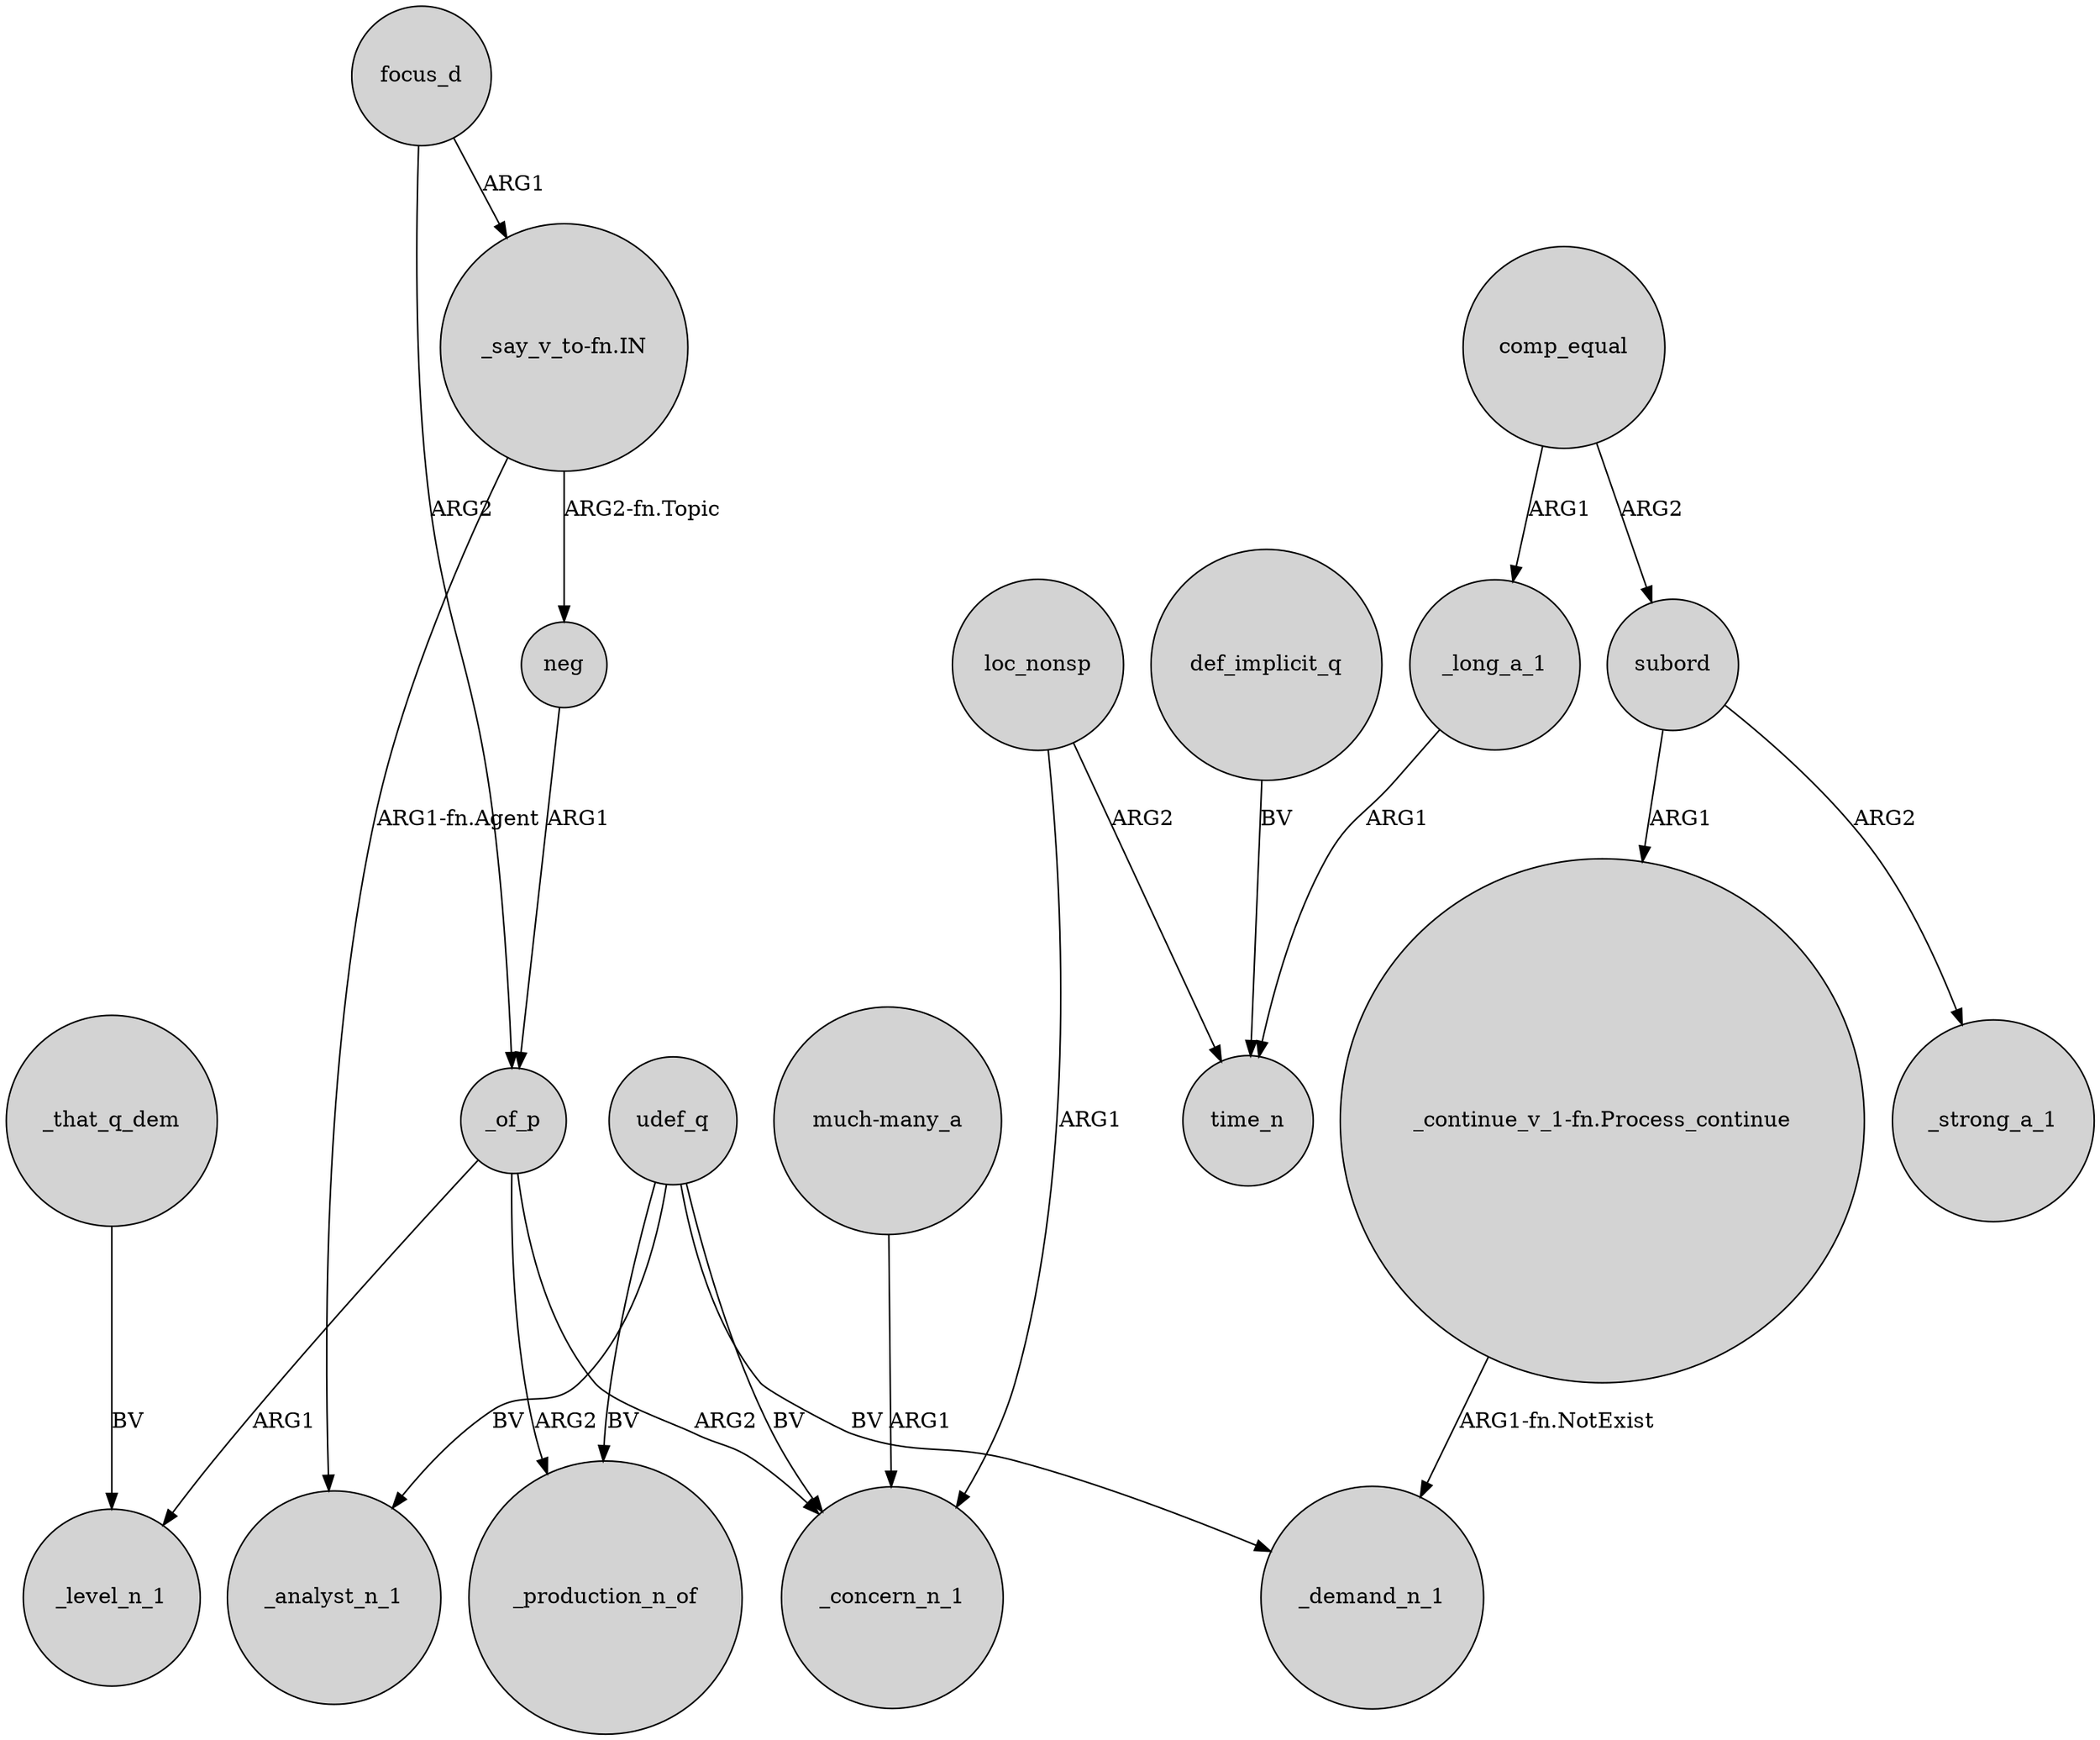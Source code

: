 digraph {
	node [shape=circle style=filled]
	udef_q -> _production_n_of [label=BV]
	_that_q_dem -> _level_n_1 [label=BV]
	_of_p -> _concern_n_1 [label=ARG2]
	neg -> _of_p [label=ARG1]
	"_continue_v_1-fn.Process_continue" -> _demand_n_1 [label="ARG1-fn.NotExist"]
	subord -> _strong_a_1 [label=ARG2]
	"much-many_a" -> _concern_n_1 [label=ARG1]
	focus_d -> "_say_v_to-fn.IN" [label=ARG1]
	loc_nonsp -> time_n [label=ARG2]
	_long_a_1 -> time_n [label=ARG1]
	focus_d -> _of_p [label=ARG2]
	comp_equal -> _long_a_1 [label=ARG1]
	comp_equal -> subord [label=ARG2]
	"_say_v_to-fn.IN" -> _analyst_n_1 [label="ARG1-fn.Agent"]
	udef_q -> _concern_n_1 [label=BV]
	_of_p -> _production_n_of [label=ARG2]
	udef_q -> _demand_n_1 [label=BV]
	_of_p -> _level_n_1 [label=ARG1]
	loc_nonsp -> _concern_n_1 [label=ARG1]
	"_say_v_to-fn.IN" -> neg [label="ARG2-fn.Topic"]
	subord -> "_continue_v_1-fn.Process_continue" [label=ARG1]
	udef_q -> _analyst_n_1 [label=BV]
	def_implicit_q -> time_n [label=BV]
}
